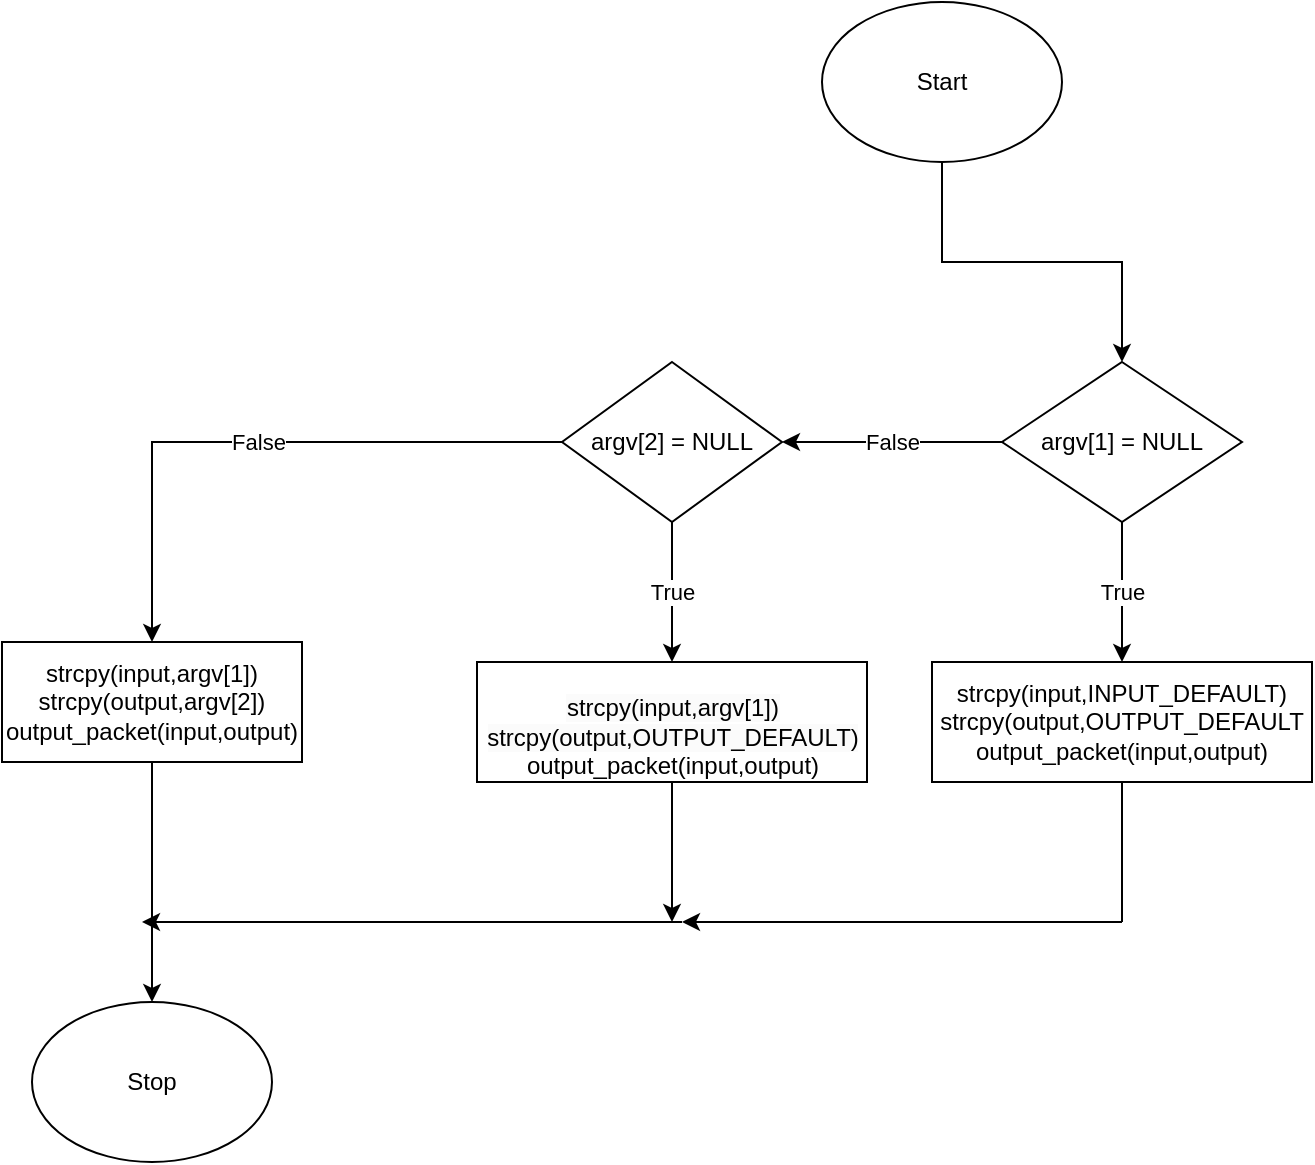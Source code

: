 <mxfile version="20.8.5" type="github" pages="3">
  <diagram id="JHKeFZ9DMnnu35vbNeWP" name="Page-1">
    <mxGraphModel dx="2126" dy="469" grid="1" gridSize="10" guides="1" tooltips="1" connect="1" arrows="1" fold="1" page="1" pageScale="1" pageWidth="850" pageHeight="1100" math="0" shadow="0">
      <root>
        <mxCell id="0" />
        <mxCell id="1" parent="0" />
        <mxCell id="XypjfpiQt8jyrOshl5lu-3" value="" style="edgeStyle=orthogonalEdgeStyle;rounded=0;orthogonalLoop=1;jettySize=auto;html=1;" parent="1" source="XypjfpiQt8jyrOshl5lu-1" target="XypjfpiQt8jyrOshl5lu-2" edge="1">
          <mxGeometry relative="1" as="geometry" />
        </mxCell>
        <mxCell id="XypjfpiQt8jyrOshl5lu-1" value="Start" style="ellipse;whiteSpace=wrap;html=1;" parent="1" vertex="1">
          <mxGeometry x="340" y="60" width="120" height="80" as="geometry" />
        </mxCell>
        <mxCell id="XypjfpiQt8jyrOshl5lu-5" value="True" style="edgeStyle=orthogonalEdgeStyle;rounded=0;orthogonalLoop=1;jettySize=auto;html=1;" parent="1" source="XypjfpiQt8jyrOshl5lu-2" target="XypjfpiQt8jyrOshl5lu-4" edge="1">
          <mxGeometry relative="1" as="geometry" />
        </mxCell>
        <mxCell id="XypjfpiQt8jyrOshl5lu-7" value="False" style="edgeStyle=orthogonalEdgeStyle;rounded=0;orthogonalLoop=1;jettySize=auto;html=1;" parent="1" source="XypjfpiQt8jyrOshl5lu-2" target="XypjfpiQt8jyrOshl5lu-6" edge="1">
          <mxGeometry relative="1" as="geometry" />
        </mxCell>
        <mxCell id="XypjfpiQt8jyrOshl5lu-2" value="argv[1] = NULL" style="rhombus;whiteSpace=wrap;html=1;" parent="1" vertex="1">
          <mxGeometry x="430" y="240" width="120" height="80" as="geometry" />
        </mxCell>
        <mxCell id="XypjfpiQt8jyrOshl5lu-4" value="strcpy(input,INPUT_DEFAULT)&lt;br&gt;strcpy(output,OUTPUT_DEFAULT&lt;br&gt;output_packet(input,output)" style="whiteSpace=wrap;html=1;" parent="1" vertex="1">
          <mxGeometry x="395" y="390" width="190" height="60" as="geometry" />
        </mxCell>
        <mxCell id="XypjfpiQt8jyrOshl5lu-9" value="True" style="edgeStyle=orthogonalEdgeStyle;rounded=0;orthogonalLoop=1;jettySize=auto;html=1;" parent="1" source="XypjfpiQt8jyrOshl5lu-6" target="XypjfpiQt8jyrOshl5lu-8" edge="1">
          <mxGeometry relative="1" as="geometry" />
        </mxCell>
        <mxCell id="XypjfpiQt8jyrOshl5lu-11" value="False" style="edgeStyle=orthogonalEdgeStyle;rounded=0;orthogonalLoop=1;jettySize=auto;html=1;" parent="1" source="XypjfpiQt8jyrOshl5lu-6" target="XypjfpiQt8jyrOshl5lu-10" edge="1">
          <mxGeometry relative="1" as="geometry" />
        </mxCell>
        <mxCell id="XypjfpiQt8jyrOshl5lu-6" value="argv[2] = NULL" style="rhombus;whiteSpace=wrap;html=1;" parent="1" vertex="1">
          <mxGeometry x="210" y="240" width="110" height="80" as="geometry" />
        </mxCell>
        <mxCell id="XypjfpiQt8jyrOshl5lu-8" value="&lt;br&gt;&lt;span style=&quot;color: rgb(0, 0, 0); font-family: Helvetica; font-size: 12px; font-style: normal; font-variant-ligatures: normal; font-variant-caps: normal; font-weight: 400; letter-spacing: normal; orphans: 2; text-align: center; text-indent: 0px; text-transform: none; widows: 2; word-spacing: 0px; -webkit-text-stroke-width: 0px; background-color: rgb(251, 251, 251); text-decoration-thickness: initial; text-decoration-style: initial; text-decoration-color: initial; float: none; display: inline !important;&quot;&gt;strcpy(input,argv[1])&lt;/span&gt;&lt;br style=&quot;border-color: var(--border-color); color: rgb(0, 0, 0); font-family: Helvetica; font-size: 12px; font-style: normal; font-variant-ligatures: normal; font-variant-caps: normal; font-weight: 400; letter-spacing: normal; orphans: 2; text-align: center; text-indent: 0px; text-transform: none; widows: 2; word-spacing: 0px; -webkit-text-stroke-width: 0px; background-color: rgb(251, 251, 251); text-decoration-thickness: initial; text-decoration-style: initial; text-decoration-color: initial;&quot;&gt;&lt;span style=&quot;color: rgb(0, 0, 0); font-family: Helvetica; font-size: 12px; font-style: normal; font-variant-ligatures: normal; font-variant-caps: normal; font-weight: 400; letter-spacing: normal; orphans: 2; text-align: center; text-indent: 0px; text-transform: none; widows: 2; word-spacing: 0px; -webkit-text-stroke-width: 0px; background-color: rgb(251, 251, 251); text-decoration-thickness: initial; text-decoration-style: initial; text-decoration-color: initial; float: none; display: inline !important;&quot;&gt;strcpy(output,OUTPUT_DEFAULT)&lt;br&gt;&lt;/span&gt;output_packet(input,output)" style="whiteSpace=wrap;html=1;" parent="1" vertex="1">
          <mxGeometry x="167.5" y="390" width="195" height="60" as="geometry" />
        </mxCell>
        <mxCell id="WGq_Yj_v_YtyBy_VBtww-2" style="edgeStyle=orthogonalEdgeStyle;rounded=0;orthogonalLoop=1;jettySize=auto;html=1;entryX=0.5;entryY=0;entryDx=0;entryDy=0;" edge="1" parent="1" source="XypjfpiQt8jyrOshl5lu-10" target="WGq_Yj_v_YtyBy_VBtww-1">
          <mxGeometry relative="1" as="geometry" />
        </mxCell>
        <mxCell id="XypjfpiQt8jyrOshl5lu-10" value="strcpy(input,argv[1])&lt;br&gt;strcpy(output,argv[2])&lt;br&gt;output_packet(input,output)" style="whiteSpace=wrap;html=1;" parent="1" vertex="1">
          <mxGeometry x="-70" y="380" width="150" height="60" as="geometry" />
        </mxCell>
        <mxCell id="WGq_Yj_v_YtyBy_VBtww-1" value="Stop" style="ellipse;whiteSpace=wrap;html=1;" vertex="1" parent="1">
          <mxGeometry x="-55" y="560" width="120" height="80" as="geometry" />
        </mxCell>
        <mxCell id="WGq_Yj_v_YtyBy_VBtww-5" value="" style="endArrow=classic;html=1;rounded=0;" edge="1" parent="1">
          <mxGeometry width="50" height="50" relative="1" as="geometry">
            <mxPoint x="270" y="520" as="sourcePoint" />
            <mxPoint y="520" as="targetPoint" />
          </mxGeometry>
        </mxCell>
        <mxCell id="WGq_Yj_v_YtyBy_VBtww-6" value="" style="endArrow=none;html=1;rounded=0;entryX=0.5;entryY=1;entryDx=0;entryDy=0;" edge="1" parent="1" target="XypjfpiQt8jyrOshl5lu-4">
          <mxGeometry width="50" height="50" relative="1" as="geometry">
            <mxPoint x="490" y="520" as="sourcePoint" />
            <mxPoint x="510" y="510" as="targetPoint" />
          </mxGeometry>
        </mxCell>
        <mxCell id="WGq_Yj_v_YtyBy_VBtww-7" value="" style="endArrow=classic;html=1;rounded=0;" edge="1" parent="1">
          <mxGeometry width="50" height="50" relative="1" as="geometry">
            <mxPoint x="490" y="520" as="sourcePoint" />
            <mxPoint x="270" y="520" as="targetPoint" />
          </mxGeometry>
        </mxCell>
        <mxCell id="WGq_Yj_v_YtyBy_VBtww-8" value="" style="endArrow=classic;html=1;rounded=0;exitX=0.5;exitY=1;exitDx=0;exitDy=0;" edge="1" parent="1" source="XypjfpiQt8jyrOshl5lu-8">
          <mxGeometry width="50" height="50" relative="1" as="geometry">
            <mxPoint x="310" y="510" as="sourcePoint" />
            <mxPoint x="265" y="520" as="targetPoint" />
          </mxGeometry>
        </mxCell>
      </root>
    </mxGraphModel>
  </diagram>
  <diagram id="_9DDAmvulpV56n7Woo6R" name="Page-2">
    <mxGraphModel dx="2126" dy="469" grid="1" gridSize="10" guides="1" tooltips="1" connect="1" arrows="1" fold="1" page="1" pageScale="1" pageWidth="850" pageHeight="1100" math="0" shadow="0">
      <root>
        <mxCell id="0" />
        <mxCell id="1" parent="0" />
        <mxCell id="_DivF0JGZc9jtzuMwsYX-5" value="" style="edgeStyle=orthogonalEdgeStyle;rounded=0;orthogonalLoop=1;jettySize=auto;html=1;" edge="1" parent="1" source="_DivF0JGZc9jtzuMwsYX-1" target="_DivF0JGZc9jtzuMwsYX-4">
          <mxGeometry relative="1" as="geometry" />
        </mxCell>
        <mxCell id="_DivF0JGZc9jtzuMwsYX-1" value="Start" style="ellipse;whiteSpace=wrap;html=1;" vertex="1" parent="1">
          <mxGeometry x="340" y="60" width="120" height="80" as="geometry" />
        </mxCell>
        <mxCell id="_DivF0JGZc9jtzuMwsYX-7" value="True" style="edgeStyle=orthogonalEdgeStyle;rounded=0;orthogonalLoop=1;jettySize=auto;html=1;" edge="1" parent="1" source="_DivF0JGZc9jtzuMwsYX-4" target="_DivF0JGZc9jtzuMwsYX-6">
          <mxGeometry relative="1" as="geometry" />
        </mxCell>
        <mxCell id="_DivF0JGZc9jtzuMwsYX-25" value="False" style="edgeStyle=orthogonalEdgeStyle;rounded=0;orthogonalLoop=1;jettySize=auto;html=1;" edge="1" parent="1" source="_DivF0JGZc9jtzuMwsYX-4">
          <mxGeometry relative="1" as="geometry">
            <mxPoint x="20" y="240" as="targetPoint" />
          </mxGeometry>
        </mxCell>
        <mxCell id="_DivF0JGZc9jtzuMwsYX-4" value="check_file(input,output) = True" style="rhombus;whiteSpace=wrap;html=1;" vertex="1" parent="1">
          <mxGeometry x="310" y="200" width="180" height="80" as="geometry" />
        </mxCell>
        <mxCell id="_DivF0JGZc9jtzuMwsYX-9" value="True" style="edgeStyle=orthogonalEdgeStyle;rounded=0;orthogonalLoop=1;jettySize=auto;html=1;" edge="1" parent="1" source="_DivF0JGZc9jtzuMwsYX-6" target="_DivF0JGZc9jtzuMwsYX-8">
          <mxGeometry relative="1" as="geometry" />
        </mxCell>
        <mxCell id="_DivF0JGZc9jtzuMwsYX-23" value="False" style="edgeStyle=orthogonalEdgeStyle;rounded=0;orthogonalLoop=1;jettySize=auto;html=1;" edge="1" parent="1" source="_DivF0JGZc9jtzuMwsYX-6">
          <mxGeometry relative="1" as="geometry">
            <mxPoint x="20" y="380" as="targetPoint" />
          </mxGeometry>
        </mxCell>
        <mxCell id="_DivF0JGZc9jtzuMwsYX-6" value="check_data(input) = True" style="rhombus;whiteSpace=wrap;html=1;" vertex="1" parent="1">
          <mxGeometry x="322.5" y="340" width="155" height="80" as="geometry" />
        </mxCell>
        <mxCell id="_DivF0JGZc9jtzuMwsYX-11" value="" style="edgeStyle=orthogonalEdgeStyle;rounded=0;orthogonalLoop=1;jettySize=auto;html=1;" edge="1" parent="1" source="_DivF0JGZc9jtzuMwsYX-8" target="_DivF0JGZc9jtzuMwsYX-10">
          <mxGeometry relative="1" as="geometry" />
        </mxCell>
        <mxCell id="_DivF0JGZc9jtzuMwsYX-8" value="input_file = fopen(input,&quot;r&quot;)&lt;br&gt;output_file = fopen(output,&quot;w&quot;)&lt;br&gt;fgets(line,MAX_SIZE,input_file)" style="whiteSpace=wrap;html=1;" vertex="1" parent="1">
          <mxGeometry x="295" y="470" width="210" height="60" as="geometry" />
        </mxCell>
        <mxCell id="_DivF0JGZc9jtzuMwsYX-14" value="True" style="edgeStyle=orthogonalEdgeStyle;rounded=0;orthogonalLoop=1;jettySize=auto;html=1;" edge="1" parent="1" source="_DivF0JGZc9jtzuMwsYX-10" target="_DivF0JGZc9jtzuMwsYX-12">
          <mxGeometry relative="1" as="geometry" />
        </mxCell>
        <mxCell id="_DivF0JGZc9jtzuMwsYX-20" value="False" style="edgeStyle=orthogonalEdgeStyle;rounded=0;orthogonalLoop=1;jettySize=auto;html=1;" edge="1" parent="1" source="_DivF0JGZc9jtzuMwsYX-10" target="_DivF0JGZc9jtzuMwsYX-19">
          <mxGeometry relative="1" as="geometry" />
        </mxCell>
        <mxCell id="_DivF0JGZc9jtzuMwsYX-10" value="fgets(line,MAX_SIZE,input_file) != NULL" style="rhombus;whiteSpace=wrap;html=1;" vertex="1" parent="1">
          <mxGeometry x="275" y="580" width="250" height="80" as="geometry" />
        </mxCell>
        <mxCell id="_DivF0JGZc9jtzuMwsYX-12" value="convert_to_packet(line,packet)&lt;br&gt;fprintf(output_file,&quot;%s\n&quot;,packet)" style="whiteSpace=wrap;html=1;" vertex="1" parent="1">
          <mxGeometry x="305" y="720" width="190" height="60" as="geometry" />
        </mxCell>
        <mxCell id="_DivF0JGZc9jtzuMwsYX-15" value="" style="endArrow=none;html=1;rounded=0;exitX=1;exitY=0.5;exitDx=0;exitDy=0;" edge="1" parent="1" source="_DivF0JGZc9jtzuMwsYX-12">
          <mxGeometry width="50" height="50" relative="1" as="geometry">
            <mxPoint x="590" y="760" as="sourcePoint" />
            <mxPoint x="560" y="750" as="targetPoint" />
          </mxGeometry>
        </mxCell>
        <mxCell id="_DivF0JGZc9jtzuMwsYX-17" value="" style="endArrow=none;html=1;rounded=0;" edge="1" parent="1">
          <mxGeometry width="50" height="50" relative="1" as="geometry">
            <mxPoint x="560" y="750" as="sourcePoint" />
            <mxPoint x="560" y="560" as="targetPoint" />
          </mxGeometry>
        </mxCell>
        <mxCell id="_DivF0JGZc9jtzuMwsYX-18" value="" style="endArrow=classic;html=1;rounded=0;" edge="1" parent="1">
          <mxGeometry width="50" height="50" relative="1" as="geometry">
            <mxPoint x="560" y="560" as="sourcePoint" />
            <mxPoint x="400" y="560" as="targetPoint" />
          </mxGeometry>
        </mxCell>
        <mxCell id="_DivF0JGZc9jtzuMwsYX-26" style="edgeStyle=orthogonalEdgeStyle;rounded=0;orthogonalLoop=1;jettySize=auto;html=1;" edge="1" parent="1" source="_DivF0JGZc9jtzuMwsYX-19">
          <mxGeometry relative="1" as="geometry">
            <mxPoint x="20" y="750" as="targetPoint" />
          </mxGeometry>
        </mxCell>
        <mxCell id="_DivF0JGZc9jtzuMwsYX-19" value="fclose(input_file)&lt;br&gt;fclose(output_file)" style="whiteSpace=wrap;html=1;" vertex="1" parent="1">
          <mxGeometry x="110" y="720" width="120" height="60" as="geometry" />
        </mxCell>
        <mxCell id="_DivF0JGZc9jtzuMwsYX-21" value="Stop" style="ellipse;whiteSpace=wrap;html=1;" vertex="1" parent="1">
          <mxGeometry x="-40" y="820" width="120" height="80" as="geometry" />
        </mxCell>
        <mxCell id="_DivF0JGZc9jtzuMwsYX-24" value="" style="endArrow=none;html=1;rounded=0;exitX=0.5;exitY=0;exitDx=0;exitDy=0;" edge="1" parent="1" source="_DivF0JGZc9jtzuMwsYX-21">
          <mxGeometry width="50" height="50" relative="1" as="geometry">
            <mxPoint x="-10" y="290" as="sourcePoint" />
            <mxPoint x="20" y="240" as="targetPoint" />
          </mxGeometry>
        </mxCell>
      </root>
    </mxGraphModel>
  </diagram>
  <diagram id="drBDwxNkikXDqTxDI8dC" name="Page-3">
    <mxGraphModel dx="1276" dy="469" grid="1" gridSize="10" guides="1" tooltips="1" connect="1" arrows="1" fold="1" page="1" pageScale="1" pageWidth="850" pageHeight="1100" math="0" shadow="0">
      <root>
        <mxCell id="0" />
        <mxCell id="1" parent="0" />
        <mxCell id="g3Uui_s60ffQGXp-JsDT-3" value="" style="edgeStyle=orthogonalEdgeStyle;rounded=0;orthogonalLoop=1;jettySize=auto;html=1;" edge="1" parent="1" source="g3Uui_s60ffQGXp-JsDT-1" target="g3Uui_s60ffQGXp-JsDT-2">
          <mxGeometry relative="1" as="geometry" />
        </mxCell>
        <mxCell id="g3Uui_s60ffQGXp-JsDT-1" value="Start" style="ellipse;whiteSpace=wrap;html=1;" vertex="1" parent="1">
          <mxGeometry x="340" y="30" width="120" height="80" as="geometry" />
        </mxCell>
        <mxCell id="g3Uui_s60ffQGXp-JsDT-5" value="" style="edgeStyle=orthogonalEdgeStyle;rounded=0;orthogonalLoop=1;jettySize=auto;html=1;" edge="1" parent="1" source="g3Uui_s60ffQGXp-JsDT-2" target="g3Uui_s60ffQGXp-JsDT-4">
          <mxGeometry relative="1" as="geometry" />
        </mxCell>
        <mxCell id="g3Uui_s60ffQGXp-JsDT-2" value="output_file = fopen(STATISTICS_FILE,&quot;w&quot;)&lt;br&gt;fputs(&quot;id, pollution,duration\n&lt;span style=&quot;background-color: initial;&quot;&gt;&quot;,output_file)&lt;br&gt;fclose(output_file)&lt;br&gt;num_sensor = count_sensor(SENSOR_FILE)&lt;br&gt;i = 1&lt;br&gt;&lt;/span&gt;" style="whiteSpace=wrap;html=1;" vertex="1" parent="1">
          <mxGeometry x="245" y="170" width="310" height="90" as="geometry" />
        </mxCell>
        <mxCell id="g3Uui_s60ffQGXp-JsDT-7" value="True" style="edgeStyle=orthogonalEdgeStyle;rounded=0;orthogonalLoop=1;jettySize=auto;html=1;" edge="1" parent="1" source="g3Uui_s60ffQGXp-JsDT-4" target="g3Uui_s60ffQGXp-JsDT-6">
          <mxGeometry relative="1" as="geometry" />
        </mxCell>
        <mxCell id="g3Uui_s60ffQGXp-JsDT-15" value="False" style="edgeStyle=orthogonalEdgeStyle;rounded=0;orthogonalLoop=1;jettySize=auto;html=1;" edge="1" parent="1" source="g3Uui_s60ffQGXp-JsDT-4">
          <mxGeometry relative="1" as="geometry">
            <mxPoint x="200" y="350" as="targetPoint" />
          </mxGeometry>
        </mxCell>
        <mxCell id="g3Uui_s60ffQGXp-JsDT-4" value="i &amp;lt;= num_sensor" style="rhombus;whiteSpace=wrap;html=1;" vertex="1" parent="1">
          <mxGeometry x="335" y="310" width="130" height="80" as="geometry" />
        </mxCell>
        <mxCell id="g3Uui_s60ffQGXp-JsDT-16" style="edgeStyle=orthogonalEdgeStyle;rounded=0;orthogonalLoop=1;jettySize=auto;html=1;" edge="1" parent="1" source="g3Uui_s60ffQGXp-JsDT-6">
          <mxGeometry relative="1" as="geometry">
            <mxPoint x="200" y="500" as="targetPoint" />
          </mxGeometry>
        </mxCell>
        <mxCell id="g3Uui_s60ffQGXp-JsDT-6" value="sensor_statistics(link,i)&lt;br&gt;&amp;nbsp;i = i + 1" style="whiteSpace=wrap;html=1;" vertex="1" parent="1">
          <mxGeometry x="335" y="470" width="130" height="60" as="geometry" />
        </mxCell>
        <mxCell id="g3Uui_s60ffQGXp-JsDT-8" value="" style="endArrow=none;html=1;rounded=0;exitX=1;exitY=0.5;exitDx=0;exitDy=0;" edge="1" parent="1" source="g3Uui_s60ffQGXp-JsDT-6">
          <mxGeometry width="50" height="50" relative="1" as="geometry">
            <mxPoint x="540" y="500" as="sourcePoint" />
            <mxPoint x="520" y="500" as="targetPoint" />
          </mxGeometry>
        </mxCell>
        <mxCell id="g3Uui_s60ffQGXp-JsDT-9" value="" style="endArrow=none;html=1;rounded=0;" edge="1" parent="1">
          <mxGeometry width="50" height="50" relative="1" as="geometry">
            <mxPoint x="520" y="500" as="sourcePoint" />
            <mxPoint x="520" y="280" as="targetPoint" />
          </mxGeometry>
        </mxCell>
        <mxCell id="g3Uui_s60ffQGXp-JsDT-10" value="" style="endArrow=classic;html=1;rounded=0;" edge="1" parent="1">
          <mxGeometry width="50" height="50" relative="1" as="geometry">
            <mxPoint x="520" y="280" as="sourcePoint" />
            <mxPoint x="400" y="280" as="targetPoint" />
          </mxGeometry>
        </mxCell>
        <mxCell id="g3Uui_s60ffQGXp-JsDT-11" value="Stop" style="ellipse;whiteSpace=wrap;html=1;" vertex="1" parent="1">
          <mxGeometry x="140" y="570" width="120" height="80" as="geometry" />
        </mxCell>
        <mxCell id="g3Uui_s60ffQGXp-JsDT-14" value="" style="endArrow=classic;html=1;rounded=0;" edge="1" parent="1">
          <mxGeometry width="50" height="50" relative="1" as="geometry">
            <mxPoint x="200" y="350" as="sourcePoint" />
            <mxPoint x="200" y="560" as="targetPoint" />
          </mxGeometry>
        </mxCell>
      </root>
    </mxGraphModel>
  </diagram>
</mxfile>
